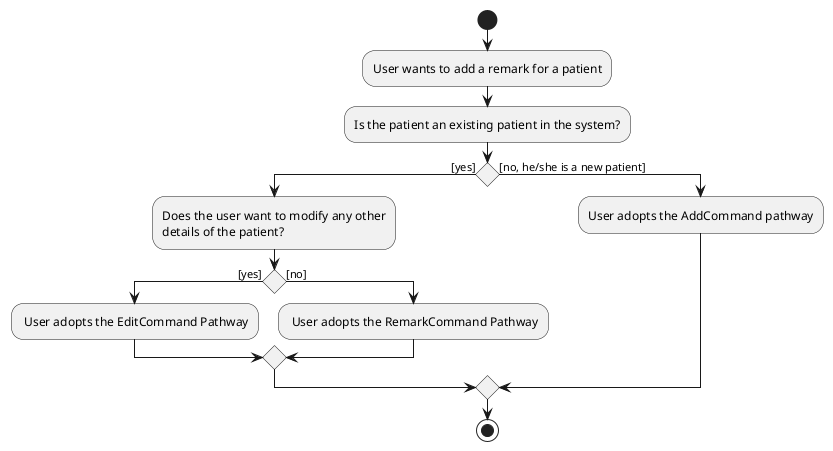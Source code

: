 @startuml
start
:User wants to add a remark for a patient;
:Is the patient an existing patient in the system?;
if() then ([yes])
    :Does the user want to modify any other
    details of the patient?;
    if() then ([yes])
        : User adopts the EditCommand Pathway;
    else ([no])
        : User adopts the RemarkCommand Pathway;
        endif
else ([no, he/she is a new patient])
    :User adopts the AddCommand pathway;
endif
stop
@enduml
